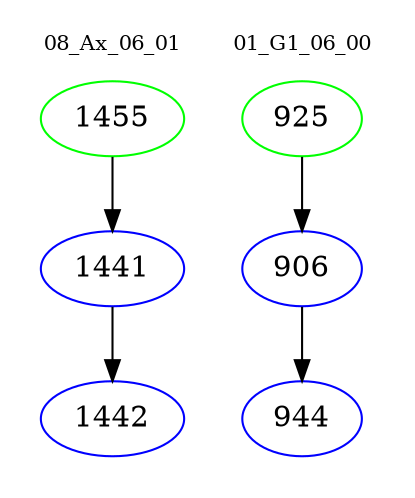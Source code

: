 digraph{
subgraph cluster_0 {
color = white
label = "08_Ax_06_01";
fontsize=10;
T0_1455 [label="1455", color="green"]
T0_1455 -> T0_1441 [color="black"]
T0_1441 [label="1441", color="blue"]
T0_1441 -> T0_1442 [color="black"]
T0_1442 [label="1442", color="blue"]
}
subgraph cluster_1 {
color = white
label = "01_G1_06_00";
fontsize=10;
T1_925 [label="925", color="green"]
T1_925 -> T1_906 [color="black"]
T1_906 [label="906", color="blue"]
T1_906 -> T1_944 [color="black"]
T1_944 [label="944", color="blue"]
}
}
